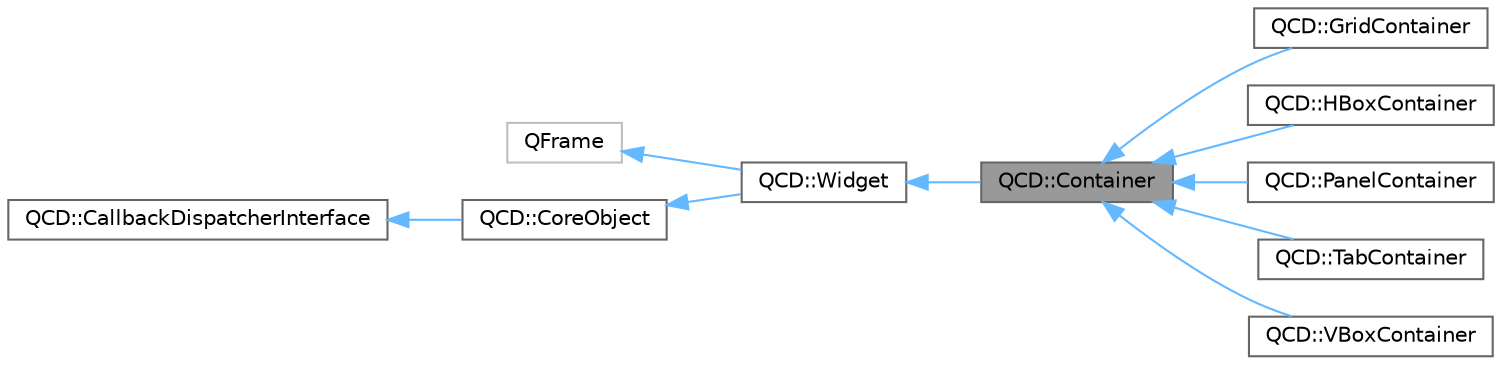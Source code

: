 digraph "QCD::Container"
{
 // LATEX_PDF_SIZE
  bgcolor="transparent";
  edge [fontname=Helvetica,fontsize=10,labelfontname=Helvetica,labelfontsize=10];
  node [fontname=Helvetica,fontsize=10,shape=box,height=0.2,width=0.4];
  rankdir="LR";
  Node1 [label="QCD::Container",height=0.2,width=0.4,color="gray40", fillcolor="grey60", style="filled", fontcolor="black",tooltip="Base class for all QCD containers."];
  Node2 -> Node1 [dir="back",color="steelblue1",style="solid"];
  Node2 [label="QCD::Widget",height=0.2,width=0.4,color="gray40", fillcolor="white", style="filled",URL="$classQCD_1_1Widget.html",tooltip="Base class for all QCD custom widget."];
  Node3 -> Node2 [dir="back",color="steelblue1",style="solid"];
  Node3 [label="QFrame",height=0.2,width=0.4,color="grey75", fillcolor="white", style="filled",tooltip=" "];
  Node4 -> Node2 [dir="back",color="steelblue1",style="solid"];
  Node4 [label="QCD::CoreObject",height=0.2,width=0.4,color="gray40", fillcolor="white", style="filled",URL="$classQCD_1_1CoreObject.html",tooltip="core object extended by all QCD classes"];
  Node5 -> Node4 [dir="back",color="steelblue1",style="solid"];
  Node5 [label="QCD::CallbackDispatcherInterface",height=0.2,width=0.4,color="gray40", fillcolor="white", style="filled",URL="$classQCD_1_1CallbackDispatcherInterface.html",tooltip="Interface definition for callback dispatchers."];
  Node1 -> Node6 [dir="back",color="steelblue1",style="solid"];
  Node6 [label="QCD::GridContainer",height=0.2,width=0.4,color="gray40", fillcolor="white", style="filled",URL="$classQCD_1_1GridContainer.html",tooltip="Widget that acts like a QGridLayout."];
  Node1 -> Node7 [dir="back",color="steelblue1",style="solid"];
  Node7 [label="QCD::HBoxContainer",height=0.2,width=0.4,color="gray40", fillcolor="white", style="filled",URL="$classQCD_1_1HBoxContainer.html",tooltip="Widget that acts like a QHBoxLayout."];
  Node1 -> Node8 [dir="back",color="steelblue1",style="solid"];
  Node8 [label="QCD::PanelContainer",height=0.2,width=0.4,color="gray40", fillcolor="white", style="filled",URL="$classQCD_1_1PanelContainer.html",tooltip="Widget that allows you to specify absolute positions."];
  Node1 -> Node9 [dir="back",color="steelblue1",style="solid"];
  Node9 [label="QCD::TabContainer",height=0.2,width=0.4,color="gray40", fillcolor="white", style="filled",URL="$classQCD_1_1TabContainer.html",tooltip="Widget that acts like a QTabWidget."];
  Node1 -> Node10 [dir="back",color="steelblue1",style="solid"];
  Node10 [label="QCD::VBoxContainer",height=0.2,width=0.4,color="gray40", fillcolor="white", style="filled",URL="$classQCD_1_1VBoxContainer.html",tooltip="Widget that acts like a QVBoxLayout."];
}
